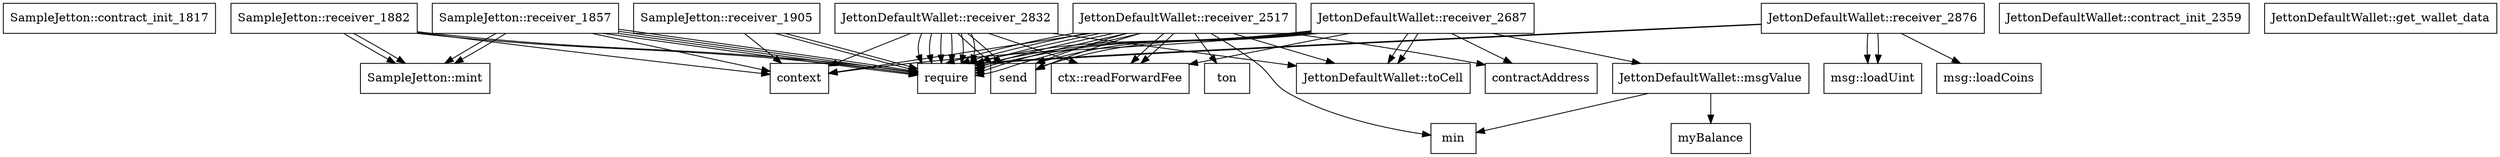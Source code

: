 digraph "CallGraph" {
    node [shape=box];
    node_1 [label="SampleJetton::contract_init_1817"];
    node_2 [label="SampleJetton::receiver_1857"];
    node_3 [label="SampleJetton::receiver_1882"];
    node_4 [label="SampleJetton::receiver_1905"];
    node_5 [label="JettonDefaultWallet::contract_init_2359"];
    node_6 [label="JettonDefaultWallet::receiver_2517"];
    node_7 [label="JettonDefaultWallet::receiver_2687"];
    node_8 [label="JettonDefaultWallet::msgValue"];
    node_9 [label="JettonDefaultWallet::receiver_2832"];
    node_10 [label="JettonDefaultWallet::receiver_2876"];
    node_11 [label="JettonDefaultWallet::get_wallet_data"];
    node_12 [label="require"];
    node_13 [label="SampleJetton::mint"];
    node_14 [label="context"];
    node_15 [label="send"];
    node_16 [label="ctx::readForwardFee"];
    node_17 [label="min"];
    node_18 [label="ton"];
    node_19 [label="contractAddress"];
    node_20 [label="JettonDefaultWallet::toCell"];
    node_21 [label="myBalance"];
    node_22 [label="msg::loadUint"];
    node_23 [label="msg::loadCoins"];
    node_2 -> node_12;
    node_2 -> node_12;
    node_2 -> node_13;
    node_2 -> node_14;
    node_2 -> node_12;
    node_2 -> node_12;
    node_2 -> node_13;
    node_3 -> node_12;
    node_3 -> node_13;
    node_3 -> node_14;
    node_3 -> node_12;
    node_3 -> node_13;
    node_4 -> node_12;
    node_4 -> node_14;
    node_4 -> node_12;
    node_6 -> node_12;
    node_6 -> node_12;
    node_6 -> node_12;
    node_6 -> node_15;
    node_6 -> node_14;
    node_6 -> node_12;
    node_6 -> node_16;
    node_6 -> node_16;
    node_6 -> node_12;
    node_6 -> node_17;
    node_6 -> node_18;
    node_6 -> node_12;
    node_6 -> node_19;
    node_6 -> node_15;
    node_6 -> node_20;
    node_7 -> node_12;
    node_7 -> node_14;
    node_7 -> node_12;
    node_7 -> node_19;
    node_7 -> node_12;
    node_7 -> node_15;
    node_7 -> node_20;
    node_7 -> node_8;
    node_7 -> node_16;
    node_7 -> node_15;
    node_7 -> node_20;
    node_8 -> node_21;
    node_8 -> node_17;
    node_9 -> node_12;
    node_9 -> node_12;
    node_9 -> node_12;
    node_9 -> node_15;
    node_9 -> node_14;
    node_9 -> node_12;
    node_9 -> node_12;
    node_9 -> node_16;
    node_9 -> node_12;
    node_9 -> node_15;
    node_9 -> node_20;
    node_10 -> node_12;
    node_10 -> node_22;
    node_10 -> node_22;
    node_10 -> node_23;
    node_10 -> node_12;
}
